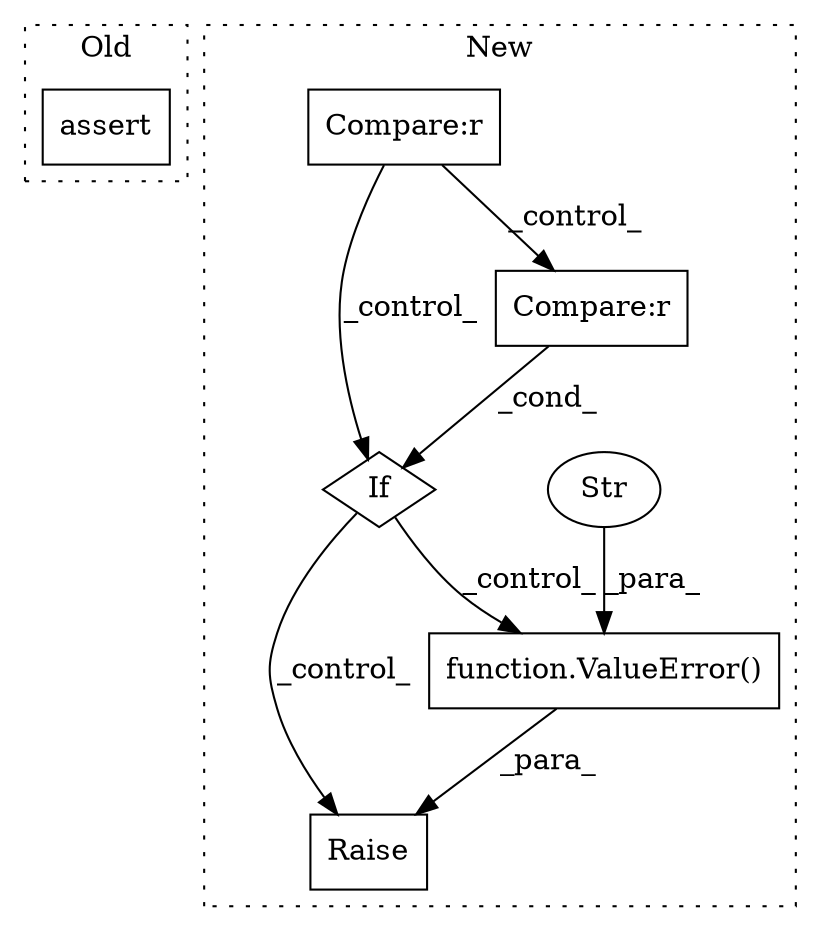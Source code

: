 digraph G {
subgraph cluster0 {
1 [label="assert" a="65" s="1288" l="7" shape="box"];
label = "Old";
style="dotted";
}
subgraph cluster1 {
2 [label="function.ValueError()" a="75" s="2125,2198" l="11,1" shape="box"];
3 [label="Str" a="66" s="2136" l="62" shape="ellipse"];
4 [label="Raise" a="91" s="2119" l="6" shape="box"];
5 [label="If" a="96" s="2078,2105" l="3,14" shape="diamond"];
6 [label="Compare:r" a="40" s="2081" l="10" shape="box"];
7 [label="Compare:r" a="40" s="1967" l="10" shape="box"];
label = "New";
style="dotted";
}
2 -> 4 [label="_para_"];
3 -> 2 [label="_para_"];
5 -> 2 [label="_control_"];
5 -> 4 [label="_control_"];
6 -> 5 [label="_cond_"];
7 -> 5 [label="_control_"];
7 -> 6 [label="_control_"];
}